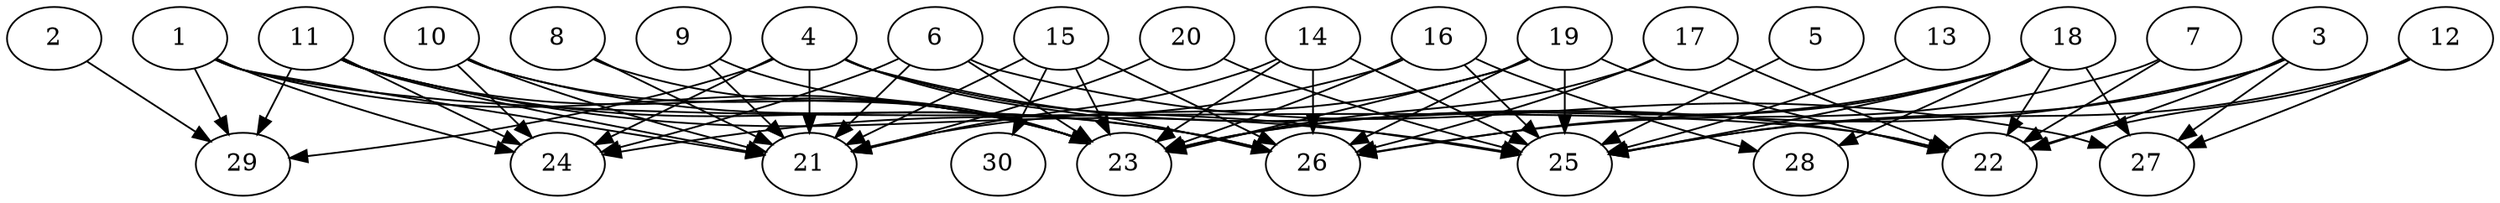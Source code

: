 // DAG automatically generated by daggen at Thu Oct  3 14:04:18 2019
// ./daggen --dot -n 30 --ccr 0.3 --fat 0.9 --regular 0.9 --density 0.7 --mindata 5242880 --maxdata 52428800 
digraph G {
  1 [size="95556267", alpha="0.06", expect_size="28666880"] 
  1 -> 21 [size ="28666880"]
  1 -> 22 [size ="28666880"]
  1 -> 23 [size ="28666880"]
  1 -> 24 [size ="28666880"]
  1 -> 29 [size ="28666880"]
  2 [size="71867733", alpha="0.15", expect_size="21560320"] 
  2 -> 29 [size ="21560320"]
  3 [size="52732587", alpha="0.05", expect_size="15819776"] 
  3 -> 22 [size ="15819776"]
  3 -> 23 [size ="15819776"]
  3 -> 25 [size ="15819776"]
  3 -> 27 [size ="15819776"]
  4 [size="142148267", alpha="0.12", expect_size="42644480"] 
  4 -> 21 [size ="42644480"]
  4 -> 22 [size ="42644480"]
  4 -> 24 [size ="42644480"]
  4 -> 25 [size ="42644480"]
  4 -> 26 [size ="42644480"]
  4 -> 29 [size ="42644480"]
  5 [size="93040640", alpha="0.15", expect_size="27912192"] 
  5 -> 25 [size ="27912192"]
  6 [size="59125760", alpha="0.19", expect_size="17737728"] 
  6 -> 21 [size ="17737728"]
  6 -> 23 [size ="17737728"]
  6 -> 24 [size ="17737728"]
  6 -> 27 [size ="17737728"]
  7 [size="87118507", alpha="0.06", expect_size="26135552"] 
  7 -> 22 [size ="26135552"]
  7 -> 26 [size ="26135552"]
  8 [size="20712107", alpha="0.20", expect_size="6213632"] 
  8 -> 21 [size ="6213632"]
  8 -> 23 [size ="6213632"]
  9 [size="137755307", alpha="0.11", expect_size="41326592"] 
  9 -> 21 [size ="41326592"]
  9 -> 23 [size ="41326592"]
  10 [size="119610027", alpha="0.01", expect_size="35883008"] 
  10 -> 21 [size ="35883008"]
  10 -> 23 [size ="35883008"]
  10 -> 24 [size ="35883008"]
  10 -> 26 [size ="35883008"]
  11 [size="72843947", alpha="0.12", expect_size="21853184"] 
  11 -> 21 [size ="21853184"]
  11 -> 23 [size ="21853184"]
  11 -> 24 [size ="21853184"]
  11 -> 25 [size ="21853184"]
  11 -> 26 [size ="21853184"]
  11 -> 29 [size ="21853184"]
  12 [size="116193280", alpha="0.09", expect_size="34857984"] 
  12 -> 22 [size ="34857984"]
  12 -> 25 [size ="34857984"]
  12 -> 27 [size ="34857984"]
  13 [size="80626347", alpha="0.07", expect_size="24187904"] 
  13 -> 25 [size ="24187904"]
  14 [size="120043520", alpha="0.04", expect_size="36013056"] 
  14 -> 21 [size ="36013056"]
  14 -> 23 [size ="36013056"]
  14 -> 25 [size ="36013056"]
  14 -> 26 [size ="36013056"]
  15 [size="53548373", alpha="0.16", expect_size="16064512"] 
  15 -> 21 [size ="16064512"]
  15 -> 23 [size ="16064512"]
  15 -> 26 [size ="16064512"]
  15 -> 30 [size ="16064512"]
  16 [size="169441280", alpha="0.07", expect_size="50832384"] 
  16 -> 23 [size ="50832384"]
  16 -> 24 [size ="50832384"]
  16 -> 25 [size ="50832384"]
  16 -> 28 [size ="50832384"]
  17 [size="158593707", alpha="0.13", expect_size="47578112"] 
  17 -> 22 [size ="47578112"]
  17 -> 23 [size ="47578112"]
  17 -> 26 [size ="47578112"]
  18 [size="51882667", alpha="0.16", expect_size="15564800"] 
  18 -> 22 [size ="15564800"]
  18 -> 23 [size ="15564800"]
  18 -> 25 [size ="15564800"]
  18 -> 26 [size ="15564800"]
  18 -> 27 [size ="15564800"]
  18 -> 28 [size ="15564800"]
  19 [size="51377493", alpha="0.01", expect_size="15413248"] 
  19 -> 21 [size ="15413248"]
  19 -> 22 [size ="15413248"]
  19 -> 23 [size ="15413248"]
  19 -> 25 [size ="15413248"]
  19 -> 26 [size ="15413248"]
  20 [size="141243733", alpha="0.03", expect_size="42373120"] 
  20 -> 21 [size ="42373120"]
  20 -> 25 [size ="42373120"]
  21 [size="147572053", alpha="0.15", expect_size="44271616"] 
  22 [size="81145173", alpha="0.13", expect_size="24343552"] 
  23 [size="153402027", alpha="0.16", expect_size="46020608"] 
  24 [size="52940800", alpha="0.15", expect_size="15882240"] 
  25 [size="82309120", alpha="0.04", expect_size="24692736"] 
  26 [size="50179413", alpha="0.18", expect_size="15053824"] 
  27 [size="102082560", alpha="0.01", expect_size="30624768"] 
  28 [size="44390400", alpha="0.04", expect_size="13317120"] 
  29 [size="173970773", alpha="0.02", expect_size="52191232"] 
  30 [size="24954880", alpha="0.14", expect_size="7486464"] 
}
